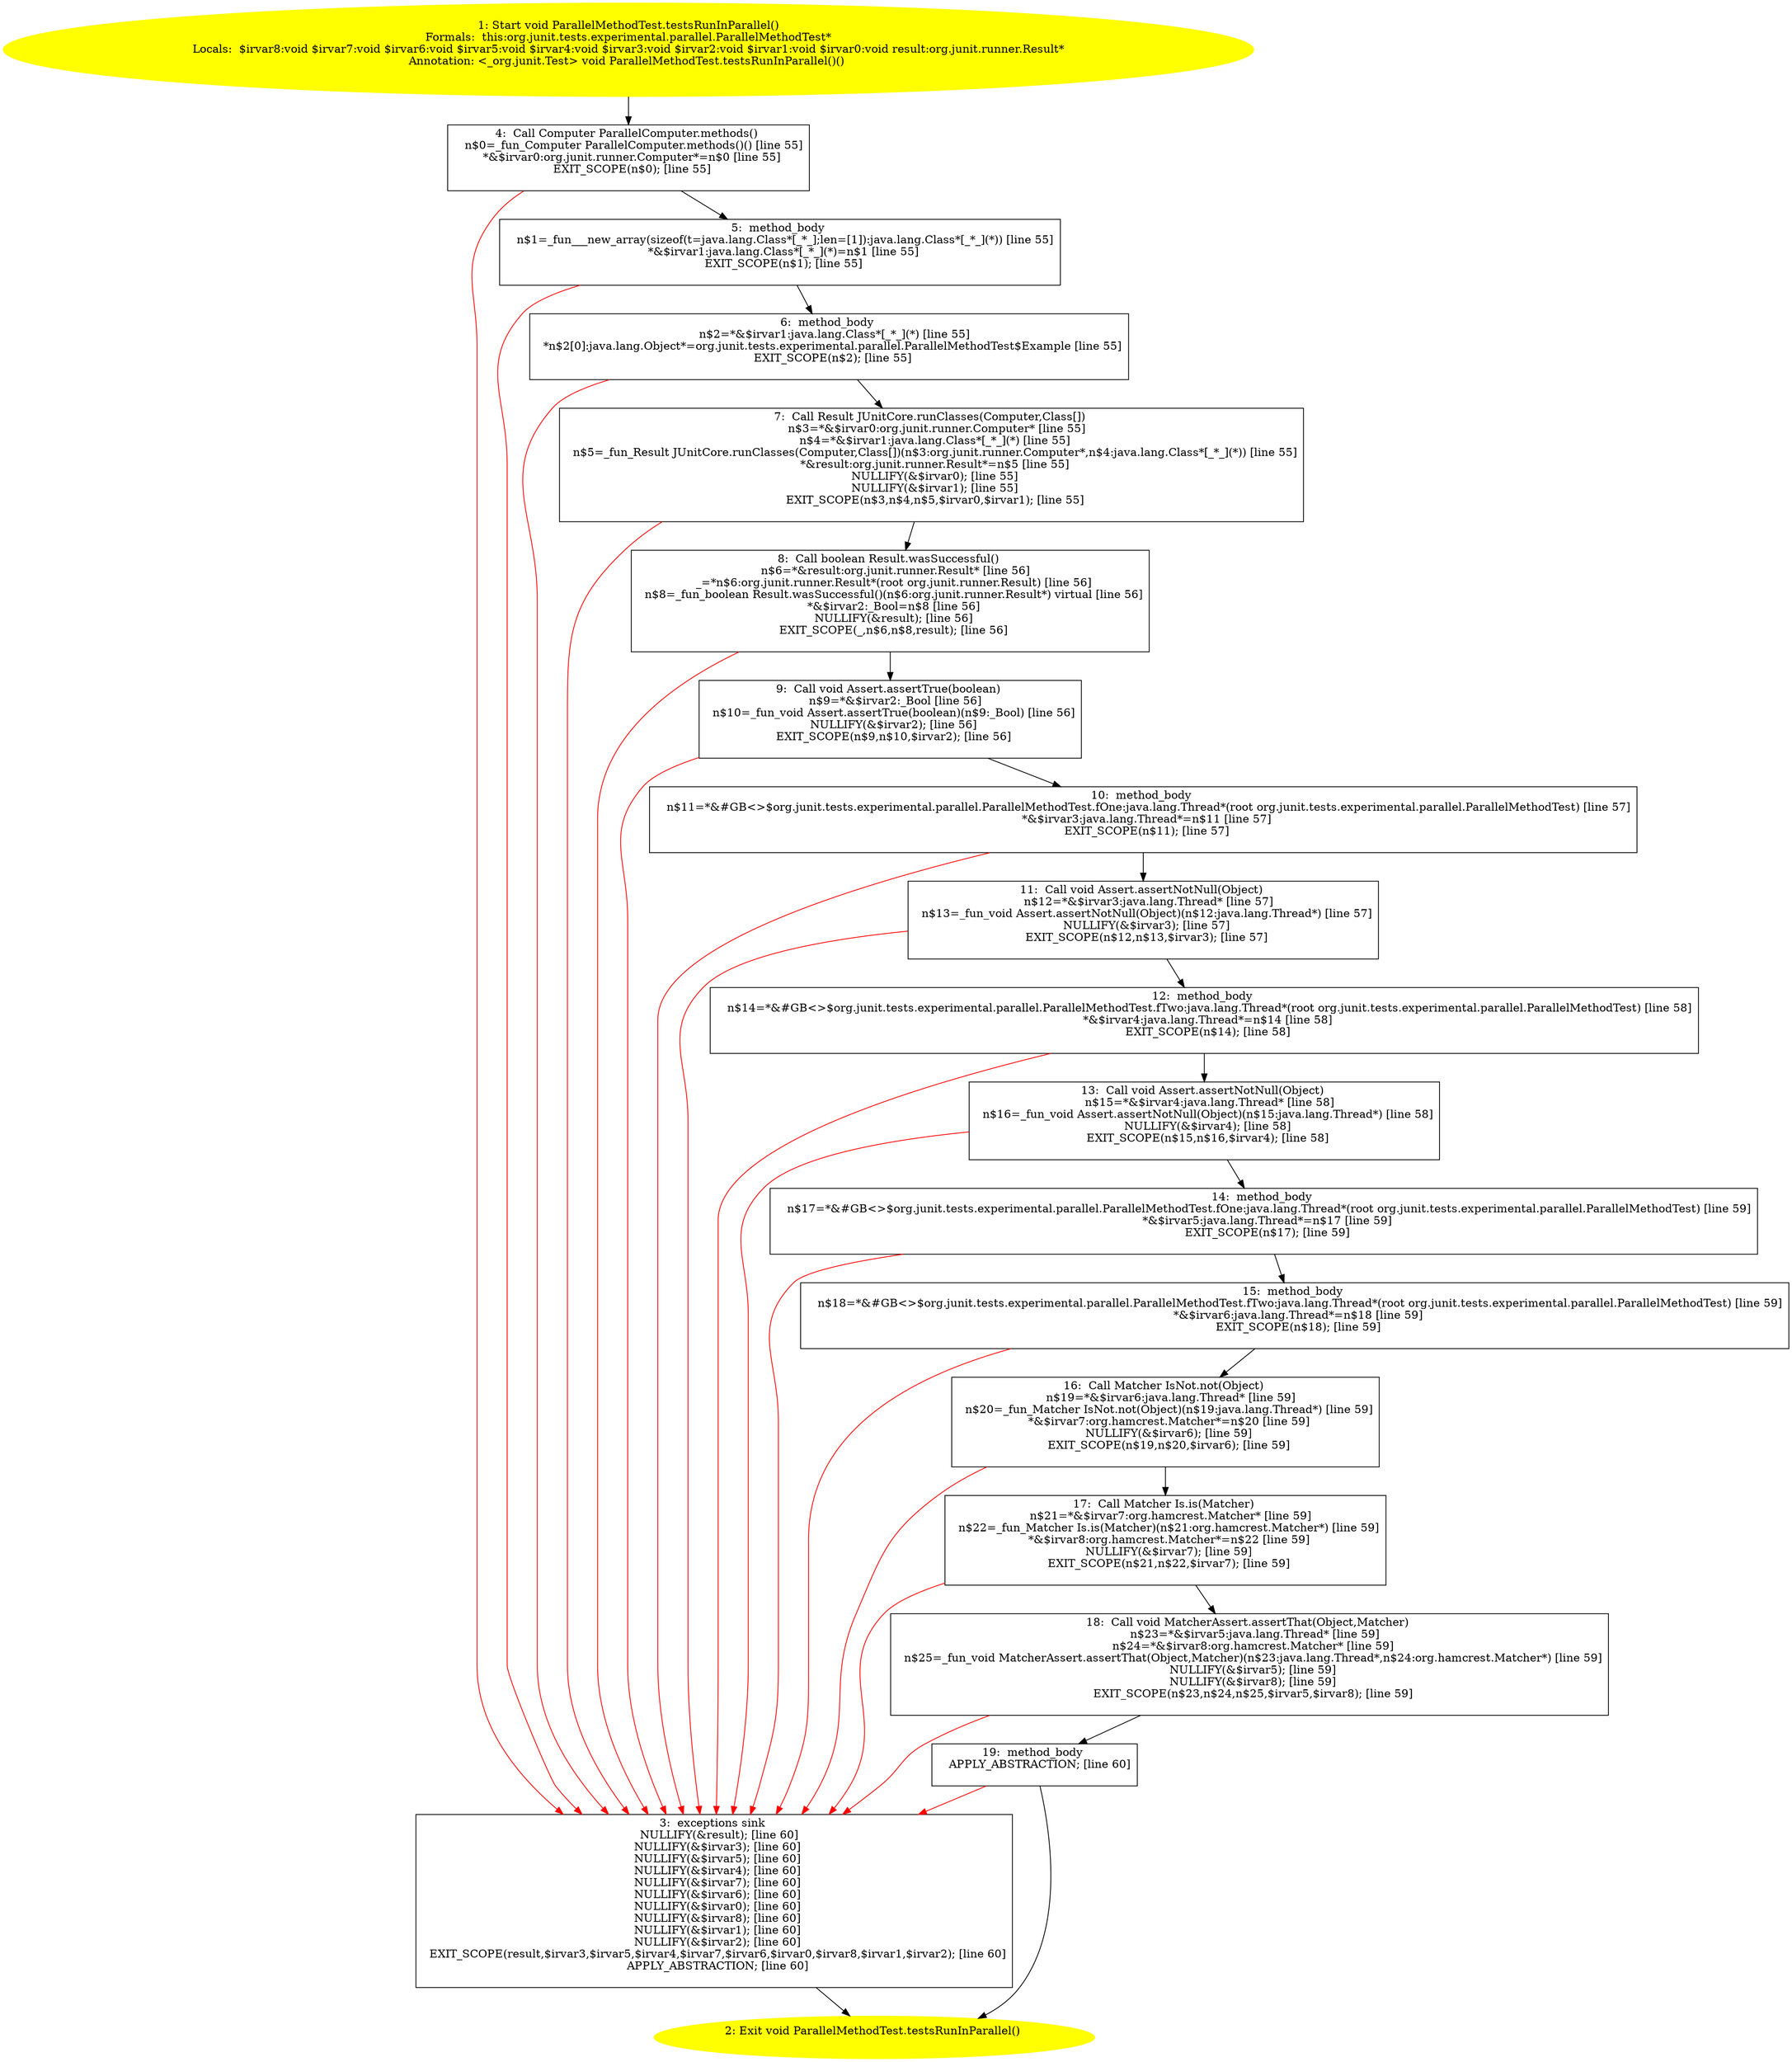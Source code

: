 /* @generated */
digraph cfg {
"org.junit.tests.experimental.parallel.ParallelMethodTest.testsRunInParallel():void.508652ef890fdb9e6e67cd1da2d7adad_1" [label="1: Start void ParallelMethodTest.testsRunInParallel()\nFormals:  this:org.junit.tests.experimental.parallel.ParallelMethodTest*\nLocals:  $irvar8:void $irvar7:void $irvar6:void $irvar5:void $irvar4:void $irvar3:void $irvar2:void $irvar1:void $irvar0:void result:org.junit.runner.Result*\nAnnotation: <_org.junit.Test> void ParallelMethodTest.testsRunInParallel()() \n  " color=yellow style=filled]
	

	 "org.junit.tests.experimental.parallel.ParallelMethodTest.testsRunInParallel():void.508652ef890fdb9e6e67cd1da2d7adad_1" -> "org.junit.tests.experimental.parallel.ParallelMethodTest.testsRunInParallel():void.508652ef890fdb9e6e67cd1da2d7adad_4" ;
"org.junit.tests.experimental.parallel.ParallelMethodTest.testsRunInParallel():void.508652ef890fdb9e6e67cd1da2d7adad_2" [label="2: Exit void ParallelMethodTest.testsRunInParallel() \n  " color=yellow style=filled]
	

"org.junit.tests.experimental.parallel.ParallelMethodTest.testsRunInParallel():void.508652ef890fdb9e6e67cd1da2d7adad_3" [label="3:  exceptions sink \n   NULLIFY(&result); [line 60]\n  NULLIFY(&$irvar3); [line 60]\n  NULLIFY(&$irvar5); [line 60]\n  NULLIFY(&$irvar4); [line 60]\n  NULLIFY(&$irvar7); [line 60]\n  NULLIFY(&$irvar6); [line 60]\n  NULLIFY(&$irvar0); [line 60]\n  NULLIFY(&$irvar8); [line 60]\n  NULLIFY(&$irvar1); [line 60]\n  NULLIFY(&$irvar2); [line 60]\n  EXIT_SCOPE(result,$irvar3,$irvar5,$irvar4,$irvar7,$irvar6,$irvar0,$irvar8,$irvar1,$irvar2); [line 60]\n  APPLY_ABSTRACTION; [line 60]\n " shape="box"]
	

	 "org.junit.tests.experimental.parallel.ParallelMethodTest.testsRunInParallel():void.508652ef890fdb9e6e67cd1da2d7adad_3" -> "org.junit.tests.experimental.parallel.ParallelMethodTest.testsRunInParallel():void.508652ef890fdb9e6e67cd1da2d7adad_2" ;
"org.junit.tests.experimental.parallel.ParallelMethodTest.testsRunInParallel():void.508652ef890fdb9e6e67cd1da2d7adad_4" [label="4:  Call Computer ParallelComputer.methods() \n   n$0=_fun_Computer ParallelComputer.methods()() [line 55]\n  *&$irvar0:org.junit.runner.Computer*=n$0 [line 55]\n  EXIT_SCOPE(n$0); [line 55]\n " shape="box"]
	

	 "org.junit.tests.experimental.parallel.ParallelMethodTest.testsRunInParallel():void.508652ef890fdb9e6e67cd1da2d7adad_4" -> "org.junit.tests.experimental.parallel.ParallelMethodTest.testsRunInParallel():void.508652ef890fdb9e6e67cd1da2d7adad_5" ;
	 "org.junit.tests.experimental.parallel.ParallelMethodTest.testsRunInParallel():void.508652ef890fdb9e6e67cd1da2d7adad_4" -> "org.junit.tests.experimental.parallel.ParallelMethodTest.testsRunInParallel():void.508652ef890fdb9e6e67cd1da2d7adad_3" [color="red" ];
"org.junit.tests.experimental.parallel.ParallelMethodTest.testsRunInParallel():void.508652ef890fdb9e6e67cd1da2d7adad_5" [label="5:  method_body \n   n$1=_fun___new_array(sizeof(t=java.lang.Class*[_*_];len=[1]):java.lang.Class*[_*_](*)) [line 55]\n  *&$irvar1:java.lang.Class*[_*_](*)=n$1 [line 55]\n  EXIT_SCOPE(n$1); [line 55]\n " shape="box"]
	

	 "org.junit.tests.experimental.parallel.ParallelMethodTest.testsRunInParallel():void.508652ef890fdb9e6e67cd1da2d7adad_5" -> "org.junit.tests.experimental.parallel.ParallelMethodTest.testsRunInParallel():void.508652ef890fdb9e6e67cd1da2d7adad_6" ;
	 "org.junit.tests.experimental.parallel.ParallelMethodTest.testsRunInParallel():void.508652ef890fdb9e6e67cd1da2d7adad_5" -> "org.junit.tests.experimental.parallel.ParallelMethodTest.testsRunInParallel():void.508652ef890fdb9e6e67cd1da2d7adad_3" [color="red" ];
"org.junit.tests.experimental.parallel.ParallelMethodTest.testsRunInParallel():void.508652ef890fdb9e6e67cd1da2d7adad_6" [label="6:  method_body \n   n$2=*&$irvar1:java.lang.Class*[_*_](*) [line 55]\n  *n$2[0]:java.lang.Object*=org.junit.tests.experimental.parallel.ParallelMethodTest$Example [line 55]\n  EXIT_SCOPE(n$2); [line 55]\n " shape="box"]
	

	 "org.junit.tests.experimental.parallel.ParallelMethodTest.testsRunInParallel():void.508652ef890fdb9e6e67cd1da2d7adad_6" -> "org.junit.tests.experimental.parallel.ParallelMethodTest.testsRunInParallel():void.508652ef890fdb9e6e67cd1da2d7adad_7" ;
	 "org.junit.tests.experimental.parallel.ParallelMethodTest.testsRunInParallel():void.508652ef890fdb9e6e67cd1da2d7adad_6" -> "org.junit.tests.experimental.parallel.ParallelMethodTest.testsRunInParallel():void.508652ef890fdb9e6e67cd1da2d7adad_3" [color="red" ];
"org.junit.tests.experimental.parallel.ParallelMethodTest.testsRunInParallel():void.508652ef890fdb9e6e67cd1da2d7adad_7" [label="7:  Call Result JUnitCore.runClasses(Computer,Class[]) \n   n$3=*&$irvar0:org.junit.runner.Computer* [line 55]\n  n$4=*&$irvar1:java.lang.Class*[_*_](*) [line 55]\n  n$5=_fun_Result JUnitCore.runClasses(Computer,Class[])(n$3:org.junit.runner.Computer*,n$4:java.lang.Class*[_*_](*)) [line 55]\n  *&result:org.junit.runner.Result*=n$5 [line 55]\n  NULLIFY(&$irvar0); [line 55]\n  NULLIFY(&$irvar1); [line 55]\n  EXIT_SCOPE(n$3,n$4,n$5,$irvar0,$irvar1); [line 55]\n " shape="box"]
	

	 "org.junit.tests.experimental.parallel.ParallelMethodTest.testsRunInParallel():void.508652ef890fdb9e6e67cd1da2d7adad_7" -> "org.junit.tests.experimental.parallel.ParallelMethodTest.testsRunInParallel():void.508652ef890fdb9e6e67cd1da2d7adad_8" ;
	 "org.junit.tests.experimental.parallel.ParallelMethodTest.testsRunInParallel():void.508652ef890fdb9e6e67cd1da2d7adad_7" -> "org.junit.tests.experimental.parallel.ParallelMethodTest.testsRunInParallel():void.508652ef890fdb9e6e67cd1da2d7adad_3" [color="red" ];
"org.junit.tests.experimental.parallel.ParallelMethodTest.testsRunInParallel():void.508652ef890fdb9e6e67cd1da2d7adad_8" [label="8:  Call boolean Result.wasSuccessful() \n   n$6=*&result:org.junit.runner.Result* [line 56]\n  _=*n$6:org.junit.runner.Result*(root org.junit.runner.Result) [line 56]\n  n$8=_fun_boolean Result.wasSuccessful()(n$6:org.junit.runner.Result*) virtual [line 56]\n  *&$irvar2:_Bool=n$8 [line 56]\n  NULLIFY(&result); [line 56]\n  EXIT_SCOPE(_,n$6,n$8,result); [line 56]\n " shape="box"]
	

	 "org.junit.tests.experimental.parallel.ParallelMethodTest.testsRunInParallel():void.508652ef890fdb9e6e67cd1da2d7adad_8" -> "org.junit.tests.experimental.parallel.ParallelMethodTest.testsRunInParallel():void.508652ef890fdb9e6e67cd1da2d7adad_9" ;
	 "org.junit.tests.experimental.parallel.ParallelMethodTest.testsRunInParallel():void.508652ef890fdb9e6e67cd1da2d7adad_8" -> "org.junit.tests.experimental.parallel.ParallelMethodTest.testsRunInParallel():void.508652ef890fdb9e6e67cd1da2d7adad_3" [color="red" ];
"org.junit.tests.experimental.parallel.ParallelMethodTest.testsRunInParallel():void.508652ef890fdb9e6e67cd1da2d7adad_9" [label="9:  Call void Assert.assertTrue(boolean) \n   n$9=*&$irvar2:_Bool [line 56]\n  n$10=_fun_void Assert.assertTrue(boolean)(n$9:_Bool) [line 56]\n  NULLIFY(&$irvar2); [line 56]\n  EXIT_SCOPE(n$9,n$10,$irvar2); [line 56]\n " shape="box"]
	

	 "org.junit.tests.experimental.parallel.ParallelMethodTest.testsRunInParallel():void.508652ef890fdb9e6e67cd1da2d7adad_9" -> "org.junit.tests.experimental.parallel.ParallelMethodTest.testsRunInParallel():void.508652ef890fdb9e6e67cd1da2d7adad_10" ;
	 "org.junit.tests.experimental.parallel.ParallelMethodTest.testsRunInParallel():void.508652ef890fdb9e6e67cd1da2d7adad_9" -> "org.junit.tests.experimental.parallel.ParallelMethodTest.testsRunInParallel():void.508652ef890fdb9e6e67cd1da2d7adad_3" [color="red" ];
"org.junit.tests.experimental.parallel.ParallelMethodTest.testsRunInParallel():void.508652ef890fdb9e6e67cd1da2d7adad_10" [label="10:  method_body \n   n$11=*&#GB<>$org.junit.tests.experimental.parallel.ParallelMethodTest.fOne:java.lang.Thread*(root org.junit.tests.experimental.parallel.ParallelMethodTest) [line 57]\n  *&$irvar3:java.lang.Thread*=n$11 [line 57]\n  EXIT_SCOPE(n$11); [line 57]\n " shape="box"]
	

	 "org.junit.tests.experimental.parallel.ParallelMethodTest.testsRunInParallel():void.508652ef890fdb9e6e67cd1da2d7adad_10" -> "org.junit.tests.experimental.parallel.ParallelMethodTest.testsRunInParallel():void.508652ef890fdb9e6e67cd1da2d7adad_11" ;
	 "org.junit.tests.experimental.parallel.ParallelMethodTest.testsRunInParallel():void.508652ef890fdb9e6e67cd1da2d7adad_10" -> "org.junit.tests.experimental.parallel.ParallelMethodTest.testsRunInParallel():void.508652ef890fdb9e6e67cd1da2d7adad_3" [color="red" ];
"org.junit.tests.experimental.parallel.ParallelMethodTest.testsRunInParallel():void.508652ef890fdb9e6e67cd1da2d7adad_11" [label="11:  Call void Assert.assertNotNull(Object) \n   n$12=*&$irvar3:java.lang.Thread* [line 57]\n  n$13=_fun_void Assert.assertNotNull(Object)(n$12:java.lang.Thread*) [line 57]\n  NULLIFY(&$irvar3); [line 57]\n  EXIT_SCOPE(n$12,n$13,$irvar3); [line 57]\n " shape="box"]
	

	 "org.junit.tests.experimental.parallel.ParallelMethodTest.testsRunInParallel():void.508652ef890fdb9e6e67cd1da2d7adad_11" -> "org.junit.tests.experimental.parallel.ParallelMethodTest.testsRunInParallel():void.508652ef890fdb9e6e67cd1da2d7adad_12" ;
	 "org.junit.tests.experimental.parallel.ParallelMethodTest.testsRunInParallel():void.508652ef890fdb9e6e67cd1da2d7adad_11" -> "org.junit.tests.experimental.parallel.ParallelMethodTest.testsRunInParallel():void.508652ef890fdb9e6e67cd1da2d7adad_3" [color="red" ];
"org.junit.tests.experimental.parallel.ParallelMethodTest.testsRunInParallel():void.508652ef890fdb9e6e67cd1da2d7adad_12" [label="12:  method_body \n   n$14=*&#GB<>$org.junit.tests.experimental.parallel.ParallelMethodTest.fTwo:java.lang.Thread*(root org.junit.tests.experimental.parallel.ParallelMethodTest) [line 58]\n  *&$irvar4:java.lang.Thread*=n$14 [line 58]\n  EXIT_SCOPE(n$14); [line 58]\n " shape="box"]
	

	 "org.junit.tests.experimental.parallel.ParallelMethodTest.testsRunInParallel():void.508652ef890fdb9e6e67cd1da2d7adad_12" -> "org.junit.tests.experimental.parallel.ParallelMethodTest.testsRunInParallel():void.508652ef890fdb9e6e67cd1da2d7adad_13" ;
	 "org.junit.tests.experimental.parallel.ParallelMethodTest.testsRunInParallel():void.508652ef890fdb9e6e67cd1da2d7adad_12" -> "org.junit.tests.experimental.parallel.ParallelMethodTest.testsRunInParallel():void.508652ef890fdb9e6e67cd1da2d7adad_3" [color="red" ];
"org.junit.tests.experimental.parallel.ParallelMethodTest.testsRunInParallel():void.508652ef890fdb9e6e67cd1da2d7adad_13" [label="13:  Call void Assert.assertNotNull(Object) \n   n$15=*&$irvar4:java.lang.Thread* [line 58]\n  n$16=_fun_void Assert.assertNotNull(Object)(n$15:java.lang.Thread*) [line 58]\n  NULLIFY(&$irvar4); [line 58]\n  EXIT_SCOPE(n$15,n$16,$irvar4); [line 58]\n " shape="box"]
	

	 "org.junit.tests.experimental.parallel.ParallelMethodTest.testsRunInParallel():void.508652ef890fdb9e6e67cd1da2d7adad_13" -> "org.junit.tests.experimental.parallel.ParallelMethodTest.testsRunInParallel():void.508652ef890fdb9e6e67cd1da2d7adad_14" ;
	 "org.junit.tests.experimental.parallel.ParallelMethodTest.testsRunInParallel():void.508652ef890fdb9e6e67cd1da2d7adad_13" -> "org.junit.tests.experimental.parallel.ParallelMethodTest.testsRunInParallel():void.508652ef890fdb9e6e67cd1da2d7adad_3" [color="red" ];
"org.junit.tests.experimental.parallel.ParallelMethodTest.testsRunInParallel():void.508652ef890fdb9e6e67cd1da2d7adad_14" [label="14:  method_body \n   n$17=*&#GB<>$org.junit.tests.experimental.parallel.ParallelMethodTest.fOne:java.lang.Thread*(root org.junit.tests.experimental.parallel.ParallelMethodTest) [line 59]\n  *&$irvar5:java.lang.Thread*=n$17 [line 59]\n  EXIT_SCOPE(n$17); [line 59]\n " shape="box"]
	

	 "org.junit.tests.experimental.parallel.ParallelMethodTest.testsRunInParallel():void.508652ef890fdb9e6e67cd1da2d7adad_14" -> "org.junit.tests.experimental.parallel.ParallelMethodTest.testsRunInParallel():void.508652ef890fdb9e6e67cd1da2d7adad_15" ;
	 "org.junit.tests.experimental.parallel.ParallelMethodTest.testsRunInParallel():void.508652ef890fdb9e6e67cd1da2d7adad_14" -> "org.junit.tests.experimental.parallel.ParallelMethodTest.testsRunInParallel():void.508652ef890fdb9e6e67cd1da2d7adad_3" [color="red" ];
"org.junit.tests.experimental.parallel.ParallelMethodTest.testsRunInParallel():void.508652ef890fdb9e6e67cd1da2d7adad_15" [label="15:  method_body \n   n$18=*&#GB<>$org.junit.tests.experimental.parallel.ParallelMethodTest.fTwo:java.lang.Thread*(root org.junit.tests.experimental.parallel.ParallelMethodTest) [line 59]\n  *&$irvar6:java.lang.Thread*=n$18 [line 59]\n  EXIT_SCOPE(n$18); [line 59]\n " shape="box"]
	

	 "org.junit.tests.experimental.parallel.ParallelMethodTest.testsRunInParallel():void.508652ef890fdb9e6e67cd1da2d7adad_15" -> "org.junit.tests.experimental.parallel.ParallelMethodTest.testsRunInParallel():void.508652ef890fdb9e6e67cd1da2d7adad_16" ;
	 "org.junit.tests.experimental.parallel.ParallelMethodTest.testsRunInParallel():void.508652ef890fdb9e6e67cd1da2d7adad_15" -> "org.junit.tests.experimental.parallel.ParallelMethodTest.testsRunInParallel():void.508652ef890fdb9e6e67cd1da2d7adad_3" [color="red" ];
"org.junit.tests.experimental.parallel.ParallelMethodTest.testsRunInParallel():void.508652ef890fdb9e6e67cd1da2d7adad_16" [label="16:  Call Matcher IsNot.not(Object) \n   n$19=*&$irvar6:java.lang.Thread* [line 59]\n  n$20=_fun_Matcher IsNot.not(Object)(n$19:java.lang.Thread*) [line 59]\n  *&$irvar7:org.hamcrest.Matcher*=n$20 [line 59]\n  NULLIFY(&$irvar6); [line 59]\n  EXIT_SCOPE(n$19,n$20,$irvar6); [line 59]\n " shape="box"]
	

	 "org.junit.tests.experimental.parallel.ParallelMethodTest.testsRunInParallel():void.508652ef890fdb9e6e67cd1da2d7adad_16" -> "org.junit.tests.experimental.parallel.ParallelMethodTest.testsRunInParallel():void.508652ef890fdb9e6e67cd1da2d7adad_17" ;
	 "org.junit.tests.experimental.parallel.ParallelMethodTest.testsRunInParallel():void.508652ef890fdb9e6e67cd1da2d7adad_16" -> "org.junit.tests.experimental.parallel.ParallelMethodTest.testsRunInParallel():void.508652ef890fdb9e6e67cd1da2d7adad_3" [color="red" ];
"org.junit.tests.experimental.parallel.ParallelMethodTest.testsRunInParallel():void.508652ef890fdb9e6e67cd1da2d7adad_17" [label="17:  Call Matcher Is.is(Matcher) \n   n$21=*&$irvar7:org.hamcrest.Matcher* [line 59]\n  n$22=_fun_Matcher Is.is(Matcher)(n$21:org.hamcrest.Matcher*) [line 59]\n  *&$irvar8:org.hamcrest.Matcher*=n$22 [line 59]\n  NULLIFY(&$irvar7); [line 59]\n  EXIT_SCOPE(n$21,n$22,$irvar7); [line 59]\n " shape="box"]
	

	 "org.junit.tests.experimental.parallel.ParallelMethodTest.testsRunInParallel():void.508652ef890fdb9e6e67cd1da2d7adad_17" -> "org.junit.tests.experimental.parallel.ParallelMethodTest.testsRunInParallel():void.508652ef890fdb9e6e67cd1da2d7adad_18" ;
	 "org.junit.tests.experimental.parallel.ParallelMethodTest.testsRunInParallel():void.508652ef890fdb9e6e67cd1da2d7adad_17" -> "org.junit.tests.experimental.parallel.ParallelMethodTest.testsRunInParallel():void.508652ef890fdb9e6e67cd1da2d7adad_3" [color="red" ];
"org.junit.tests.experimental.parallel.ParallelMethodTest.testsRunInParallel():void.508652ef890fdb9e6e67cd1da2d7adad_18" [label="18:  Call void MatcherAssert.assertThat(Object,Matcher) \n   n$23=*&$irvar5:java.lang.Thread* [line 59]\n  n$24=*&$irvar8:org.hamcrest.Matcher* [line 59]\n  n$25=_fun_void MatcherAssert.assertThat(Object,Matcher)(n$23:java.lang.Thread*,n$24:org.hamcrest.Matcher*) [line 59]\n  NULLIFY(&$irvar5); [line 59]\n  NULLIFY(&$irvar8); [line 59]\n  EXIT_SCOPE(n$23,n$24,n$25,$irvar5,$irvar8); [line 59]\n " shape="box"]
	

	 "org.junit.tests.experimental.parallel.ParallelMethodTest.testsRunInParallel():void.508652ef890fdb9e6e67cd1da2d7adad_18" -> "org.junit.tests.experimental.parallel.ParallelMethodTest.testsRunInParallel():void.508652ef890fdb9e6e67cd1da2d7adad_19" ;
	 "org.junit.tests.experimental.parallel.ParallelMethodTest.testsRunInParallel():void.508652ef890fdb9e6e67cd1da2d7adad_18" -> "org.junit.tests.experimental.parallel.ParallelMethodTest.testsRunInParallel():void.508652ef890fdb9e6e67cd1da2d7adad_3" [color="red" ];
"org.junit.tests.experimental.parallel.ParallelMethodTest.testsRunInParallel():void.508652ef890fdb9e6e67cd1da2d7adad_19" [label="19:  method_body \n   APPLY_ABSTRACTION; [line 60]\n " shape="box"]
	

	 "org.junit.tests.experimental.parallel.ParallelMethodTest.testsRunInParallel():void.508652ef890fdb9e6e67cd1da2d7adad_19" -> "org.junit.tests.experimental.parallel.ParallelMethodTest.testsRunInParallel():void.508652ef890fdb9e6e67cd1da2d7adad_2" ;
	 "org.junit.tests.experimental.parallel.ParallelMethodTest.testsRunInParallel():void.508652ef890fdb9e6e67cd1da2d7adad_19" -> "org.junit.tests.experimental.parallel.ParallelMethodTest.testsRunInParallel():void.508652ef890fdb9e6e67cd1da2d7adad_3" [color="red" ];
}
